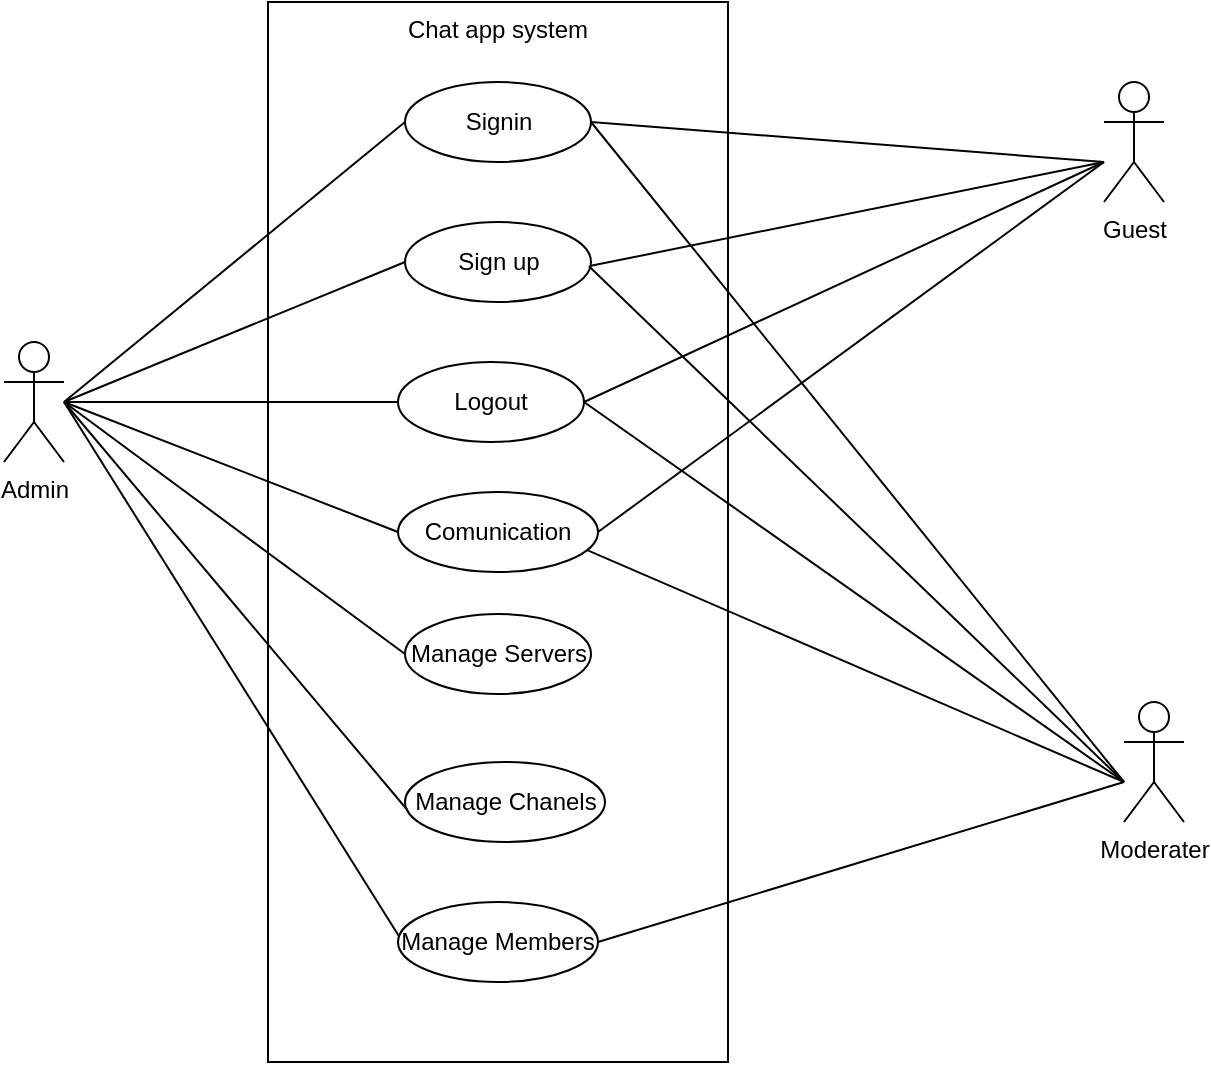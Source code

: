 <mxfile version="24.3.1" type="github" pages="5">
  <diagram name="Page-1" id="TuDSuHo26Y--UJRAe4W-">
    <mxGraphModel dx="1432" dy="1969" grid="1" gridSize="10" guides="1" tooltips="1" connect="1" arrows="1" fold="1" page="1" pageScale="1" pageWidth="827" pageHeight="1169" math="0" shadow="0">
      <root>
        <mxCell id="0" />
        <mxCell id="1" parent="0" />
        <mxCell id="jBE3chYI3oBZTWURmn2F-3" value="Chat app system" style="rounded=0;html=1;horizontal=1;verticalAlign=top;align=center;whiteSpace=wrap;" vertex="1" parent="1">
          <mxGeometry x="222" y="-930" width="230" height="530" as="geometry" />
        </mxCell>
        <mxCell id="jBE3chYI3oBZTWURmn2F-4" value="Signin" style="ellipse;whiteSpace=wrap;html=1;" vertex="1" parent="1">
          <mxGeometry x="290.5" y="-890" width="93" height="40" as="geometry" />
        </mxCell>
        <mxCell id="jBE3chYI3oBZTWURmn2F-5" value="Sign up" style="ellipse;whiteSpace=wrap;html=1;" vertex="1" parent="1">
          <mxGeometry x="290.5" y="-820" width="93" height="40" as="geometry" />
        </mxCell>
        <mxCell id="jBE3chYI3oBZTWURmn2F-6" value="Logout" style="ellipse;whiteSpace=wrap;html=1;" vertex="1" parent="1">
          <mxGeometry x="287" y="-750" width="93" height="40" as="geometry" />
        </mxCell>
        <mxCell id="jBE3chYI3oBZTWURmn2F-7" value="Manage Servers" style="ellipse;whiteSpace=wrap;html=1;" vertex="1" parent="1">
          <mxGeometry x="290.5" y="-624" width="93" height="40" as="geometry" />
        </mxCell>
        <mxCell id="jBE3chYI3oBZTWURmn2F-8" value="Manage Chanels" style="ellipse;whiteSpace=wrap;html=1;" vertex="1" parent="1">
          <mxGeometry x="290.5" y="-550" width="100" height="40" as="geometry" />
        </mxCell>
        <mxCell id="jBE3chYI3oBZTWURmn2F-9" value="Manage Members" style="ellipse;whiteSpace=wrap;html=1;" vertex="1" parent="1">
          <mxGeometry x="287" y="-480" width="100" height="40" as="geometry" />
        </mxCell>
        <mxCell id="jBE3chYI3oBZTWURmn2F-10" value="Comunication" style="ellipse;whiteSpace=wrap;html=1;" vertex="1" parent="1">
          <mxGeometry x="287" y="-685" width="100" height="40" as="geometry" />
        </mxCell>
        <mxCell id="jBE3chYI3oBZTWURmn2F-11" value="Admin" style="shape=umlActor;verticalLabelPosition=bottom;verticalAlign=top;html=1;outlineConnect=0;" vertex="1" parent="1">
          <mxGeometry x="90" y="-760" width="30" height="60" as="geometry" />
        </mxCell>
        <mxCell id="jBE3chYI3oBZTWURmn2F-16" value="" style="endArrow=none;html=1;rounded=0;entryX=0;entryY=0.5;entryDx=0;entryDy=0;" edge="1" parent="1" target="jBE3chYI3oBZTWURmn2F-4">
          <mxGeometry width="50" height="50" relative="1" as="geometry">
            <mxPoint x="120" y="-730" as="sourcePoint" />
            <mxPoint x="370" y="-680" as="targetPoint" />
          </mxGeometry>
        </mxCell>
        <mxCell id="jBE3chYI3oBZTWURmn2F-17" value="" style="endArrow=none;html=1;rounded=0;entryX=0;entryY=0.5;entryDx=0;entryDy=0;" edge="1" parent="1" target="jBE3chYI3oBZTWURmn2F-5">
          <mxGeometry width="50" height="50" relative="1" as="geometry">
            <mxPoint x="120" y="-730" as="sourcePoint" />
            <mxPoint x="370" y="-680" as="targetPoint" />
          </mxGeometry>
        </mxCell>
        <mxCell id="jBE3chYI3oBZTWURmn2F-18" value="" style="endArrow=none;html=1;rounded=0;entryX=0;entryY=0.5;entryDx=0;entryDy=0;" edge="1" parent="1" source="jBE3chYI3oBZTWURmn2F-11" target="jBE3chYI3oBZTWURmn2F-6">
          <mxGeometry width="50" height="50" relative="1" as="geometry">
            <mxPoint x="130" y="-726" as="sourcePoint" />
            <mxPoint x="301" y="-790" as="targetPoint" />
          </mxGeometry>
        </mxCell>
        <mxCell id="jBE3chYI3oBZTWURmn2F-19" value="" style="endArrow=none;html=1;rounded=0;entryX=0;entryY=0.5;entryDx=0;entryDy=0;" edge="1" parent="1" target="jBE3chYI3oBZTWURmn2F-10">
          <mxGeometry width="50" height="50" relative="1" as="geometry">
            <mxPoint x="120" y="-730" as="sourcePoint" />
            <mxPoint x="297" y="-720" as="targetPoint" />
          </mxGeometry>
        </mxCell>
        <mxCell id="jBE3chYI3oBZTWURmn2F-20" value="" style="endArrow=none;html=1;rounded=0;entryX=0;entryY=0.5;entryDx=0;entryDy=0;" edge="1" parent="1" target="jBE3chYI3oBZTWURmn2F-7">
          <mxGeometry width="50" height="50" relative="1" as="geometry">
            <mxPoint x="120" y="-730" as="sourcePoint" />
            <mxPoint x="297" y="-655" as="targetPoint" />
          </mxGeometry>
        </mxCell>
        <mxCell id="jBE3chYI3oBZTWURmn2F-21" value="" style="endArrow=none;html=1;rounded=0;entryX=0.013;entryY=0.603;entryDx=0;entryDy=0;entryPerimeter=0;" edge="1" parent="1" target="jBE3chYI3oBZTWURmn2F-8">
          <mxGeometry width="50" height="50" relative="1" as="geometry">
            <mxPoint x="120" y="-730" as="sourcePoint" />
            <mxPoint x="300" y="-594" as="targetPoint" />
          </mxGeometry>
        </mxCell>
        <mxCell id="jBE3chYI3oBZTWURmn2F-22" value="" style="endArrow=none;html=1;rounded=0;entryX=0.005;entryY=0.427;entryDx=0;entryDy=0;entryPerimeter=0;" edge="1" parent="1" target="jBE3chYI3oBZTWURmn2F-9">
          <mxGeometry width="50" height="50" relative="1" as="geometry">
            <mxPoint x="120" y="-730" as="sourcePoint" />
            <mxPoint x="302" y="-516" as="targetPoint" />
          </mxGeometry>
        </mxCell>
        <mxCell id="jBE3chYI3oBZTWURmn2F-23" value="Guest" style="shape=umlActor;verticalLabelPosition=bottom;verticalAlign=top;html=1;outlineConnect=0;" vertex="1" parent="1">
          <mxGeometry x="640" y="-890" width="30" height="60" as="geometry" />
        </mxCell>
        <mxCell id="jBE3chYI3oBZTWURmn2F-24" value="Moderater" style="shape=umlActor;verticalLabelPosition=bottom;verticalAlign=top;html=1;outlineConnect=0;" vertex="1" parent="1">
          <mxGeometry x="650" y="-580" width="30" height="60" as="geometry" />
        </mxCell>
        <mxCell id="jBE3chYI3oBZTWURmn2F-25" value="" style="endArrow=none;html=1;rounded=0;exitX=1;exitY=0.5;exitDx=0;exitDy=0;" edge="1" parent="1" source="jBE3chYI3oBZTWURmn2F-4">
          <mxGeometry width="50" height="50" relative="1" as="geometry">
            <mxPoint x="490" y="-760" as="sourcePoint" />
            <mxPoint x="640" y="-850" as="targetPoint" />
          </mxGeometry>
        </mxCell>
        <mxCell id="jBE3chYI3oBZTWURmn2F-26" value="" style="endArrow=none;html=1;rounded=0;exitX=0.999;exitY=0.548;exitDx=0;exitDy=0;exitPerimeter=0;" edge="1" parent="1" source="jBE3chYI3oBZTWURmn2F-5">
          <mxGeometry width="50" height="50" relative="1" as="geometry">
            <mxPoint x="393" y="-860" as="sourcePoint" />
            <mxPoint x="640" y="-850" as="targetPoint" />
          </mxGeometry>
        </mxCell>
        <mxCell id="jBE3chYI3oBZTWURmn2F-27" value="" style="endArrow=none;html=1;rounded=0;exitX=1;exitY=0.5;exitDx=0;exitDy=0;" edge="1" parent="1" source="jBE3chYI3oBZTWURmn2F-6">
          <mxGeometry width="50" height="50" relative="1" as="geometry">
            <mxPoint x="403" y="-850" as="sourcePoint" />
            <mxPoint x="640" y="-850" as="targetPoint" />
          </mxGeometry>
        </mxCell>
        <mxCell id="jBE3chYI3oBZTWURmn2F-28" value="" style="endArrow=none;html=1;rounded=0;exitX=1;exitY=0.5;exitDx=0;exitDy=0;" edge="1" parent="1" source="jBE3chYI3oBZTWURmn2F-10">
          <mxGeometry width="50" height="50" relative="1" as="geometry">
            <mxPoint x="390" y="-720" as="sourcePoint" />
            <mxPoint x="640" y="-850" as="targetPoint" />
          </mxGeometry>
        </mxCell>
        <mxCell id="jBE3chYI3oBZTWURmn2F-29" value="" style="endArrow=none;html=1;rounded=0;exitX=1;exitY=0.5;exitDx=0;exitDy=0;" edge="1" parent="1" source="jBE3chYI3oBZTWURmn2F-9">
          <mxGeometry width="50" height="50" relative="1" as="geometry">
            <mxPoint x="420" y="-570" as="sourcePoint" />
            <mxPoint x="650" y="-540" as="targetPoint" />
          </mxGeometry>
        </mxCell>
        <mxCell id="jBE3chYI3oBZTWURmn2F-32" value="" style="endArrow=none;html=1;rounded=0;exitX=0.943;exitY=0.724;exitDx=0;exitDy=0;exitPerimeter=0;" edge="1" parent="1" source="jBE3chYI3oBZTWURmn2F-10">
          <mxGeometry width="50" height="50" relative="1" as="geometry">
            <mxPoint x="420" y="-720" as="sourcePoint" />
            <mxPoint x="650" y="-540" as="targetPoint" />
          </mxGeometry>
        </mxCell>
        <mxCell id="jBE3chYI3oBZTWURmn2F-33" value="" style="endArrow=none;html=1;rounded=0;exitX=1;exitY=0.5;exitDx=0;exitDy=0;" edge="1" parent="1" source="jBE3chYI3oBZTWURmn2F-6">
          <mxGeometry width="50" height="50" relative="1" as="geometry">
            <mxPoint x="420" y="-720" as="sourcePoint" />
            <mxPoint x="650" y="-540" as="targetPoint" />
          </mxGeometry>
        </mxCell>
        <mxCell id="jBE3chYI3oBZTWURmn2F-34" value="" style="endArrow=none;html=1;rounded=0;exitX=0.989;exitY=0.553;exitDx=0;exitDy=0;exitPerimeter=0;" edge="1" parent="1" source="jBE3chYI3oBZTWURmn2F-5">
          <mxGeometry width="50" height="50" relative="1" as="geometry">
            <mxPoint x="390" y="-790" as="sourcePoint" />
            <mxPoint x="650" y="-540" as="targetPoint" />
          </mxGeometry>
        </mxCell>
        <mxCell id="jBE3chYI3oBZTWURmn2F-35" value="" style="endArrow=none;html=1;rounded=0;exitX=1;exitY=0.5;exitDx=0;exitDy=0;" edge="1" parent="1" source="jBE3chYI3oBZTWURmn2F-4">
          <mxGeometry width="50" height="50" relative="1" as="geometry">
            <mxPoint x="460" y="-680" as="sourcePoint" />
            <mxPoint x="650" y="-540" as="targetPoint" />
          </mxGeometry>
        </mxCell>
      </root>
    </mxGraphModel>
  </diagram>
  <diagram id="k6De1z_93QQsk7nZm_4J" name="Page-2">
    <mxGraphModel dx="1373" dy="1936" grid="1" gridSize="10" guides="1" tooltips="1" connect="1" arrows="1" fold="1" page="1" pageScale="1" pageWidth="827" pageHeight="1169" math="0" shadow="0">
      <root>
        <mxCell id="0" />
        <mxCell id="1" parent="0" />
        <mxCell id="HXAvsPD5YMpDM4ftjybx-1" value="Manage Servers" style="rounded=0;html=1;horizontal=1;verticalAlign=top;align=center;whiteSpace=wrap;" vertex="1" parent="1">
          <mxGeometry x="222" y="-900" width="230" height="240" as="geometry" />
        </mxCell>
        <mxCell id="HXAvsPD5YMpDM4ftjybx-2" value="Create Server" style="ellipse;whiteSpace=wrap;html=1;" vertex="1" parent="1">
          <mxGeometry x="290.5" y="-870" width="93" height="40" as="geometry" />
        </mxCell>
        <mxCell id="HXAvsPD5YMpDM4ftjybx-3" value="Edit server" style="ellipse;whiteSpace=wrap;html=1;" vertex="1" parent="1">
          <mxGeometry x="290.5" y="-800" width="93" height="40" as="geometry" />
        </mxCell>
        <mxCell id="HXAvsPD5YMpDM4ftjybx-4" value="Delete server" style="ellipse;whiteSpace=wrap;html=1;" vertex="1" parent="1">
          <mxGeometry x="290.5" y="-730" width="93" height="40" as="geometry" />
        </mxCell>
        <mxCell id="HXAvsPD5YMpDM4ftjybx-9" value="Admin" style="shape=umlActor;verticalLabelPosition=bottom;verticalAlign=top;html=1;outlineConnect=0;" vertex="1" parent="1">
          <mxGeometry x="90" y="-760" width="30" height="60" as="geometry" />
        </mxCell>
        <mxCell id="HXAvsPD5YMpDM4ftjybx-10" value="" style="endArrow=none;html=1;rounded=0;entryX=0;entryY=0.5;entryDx=0;entryDy=0;" edge="1" parent="1" target="HXAvsPD5YMpDM4ftjybx-2">
          <mxGeometry width="50" height="50" relative="1" as="geometry">
            <mxPoint x="120" y="-730" as="sourcePoint" />
            <mxPoint x="370" y="-680" as="targetPoint" />
          </mxGeometry>
        </mxCell>
        <mxCell id="HXAvsPD5YMpDM4ftjybx-11" value="" style="endArrow=none;html=1;rounded=0;entryX=0;entryY=0.5;entryDx=0;entryDy=0;" edge="1" parent="1" target="HXAvsPD5YMpDM4ftjybx-3">
          <mxGeometry width="50" height="50" relative="1" as="geometry">
            <mxPoint x="120" y="-730" as="sourcePoint" />
            <mxPoint x="370" y="-680" as="targetPoint" />
          </mxGeometry>
        </mxCell>
        <mxCell id="HXAvsPD5YMpDM4ftjybx-12" value="" style="endArrow=none;html=1;rounded=0;entryX=0;entryY=0.5;entryDx=0;entryDy=0;" edge="1" parent="1" source="HXAvsPD5YMpDM4ftjybx-9" target="HXAvsPD5YMpDM4ftjybx-4">
          <mxGeometry width="50" height="50" relative="1" as="geometry">
            <mxPoint x="130" y="-726" as="sourcePoint" />
            <mxPoint x="301" y="-790" as="targetPoint" />
          </mxGeometry>
        </mxCell>
      </root>
    </mxGraphModel>
  </diagram>
  <diagram id="2nhllXLra-6Vj_98stFz" name="Page-3">
    <mxGraphModel dx="1373" dy="1936" grid="1" gridSize="10" guides="1" tooltips="1" connect="1" arrows="1" fold="1" page="1" pageScale="1" pageWidth="827" pageHeight="1169" math="0" shadow="0">
      <root>
        <mxCell id="0" />
        <mxCell id="1" parent="0" />
        <mxCell id="pumiFzmDb8rvEAISeD19-1" value="Manage chanels" style="rounded=0;html=1;horizontal=1;verticalAlign=top;align=center;whiteSpace=wrap;" vertex="1" parent="1">
          <mxGeometry x="292" y="-800" width="230" height="240" as="geometry" />
        </mxCell>
        <mxCell id="pumiFzmDb8rvEAISeD19-2" value="Create chanel" style="ellipse;whiteSpace=wrap;html=1;" vertex="1" parent="1">
          <mxGeometry x="360.5" y="-770" width="93" height="40" as="geometry" />
        </mxCell>
        <mxCell id="pumiFzmDb8rvEAISeD19-3" value="Edit chanel" style="ellipse;whiteSpace=wrap;html=1;" vertex="1" parent="1">
          <mxGeometry x="360.5" y="-700" width="93" height="40" as="geometry" />
        </mxCell>
        <mxCell id="pumiFzmDb8rvEAISeD19-4" value="Delete chanel" style="ellipse;whiteSpace=wrap;html=1;" vertex="1" parent="1">
          <mxGeometry x="360.5" y="-630" width="93" height="40" as="geometry" />
        </mxCell>
        <mxCell id="pumiFzmDb8rvEAISeD19-5" value="Admin" style="shape=umlActor;verticalLabelPosition=bottom;verticalAlign=top;html=1;outlineConnect=0;" vertex="1" parent="1">
          <mxGeometry x="160" y="-710" width="30" height="60" as="geometry" />
        </mxCell>
        <mxCell id="pumiFzmDb8rvEAISeD19-6" value="" style="endArrow=none;html=1;rounded=0;entryX=0;entryY=0.5;entryDx=0;entryDy=0;" edge="1" parent="1" target="pumiFzmDb8rvEAISeD19-2" source="pumiFzmDb8rvEAISeD19-5">
          <mxGeometry width="50" height="50" relative="1" as="geometry">
            <mxPoint x="190" y="-630" as="sourcePoint" />
            <mxPoint x="440" y="-580" as="targetPoint" />
          </mxGeometry>
        </mxCell>
        <mxCell id="pumiFzmDb8rvEAISeD19-7" value="" style="endArrow=none;html=1;rounded=0;entryX=0;entryY=0.5;entryDx=0;entryDy=0;" edge="1" parent="1" target="pumiFzmDb8rvEAISeD19-3" source="pumiFzmDb8rvEAISeD19-5">
          <mxGeometry width="50" height="50" relative="1" as="geometry">
            <mxPoint x="190" y="-630" as="sourcePoint" />
            <mxPoint x="440" y="-580" as="targetPoint" />
          </mxGeometry>
        </mxCell>
        <mxCell id="pumiFzmDb8rvEAISeD19-8" value="" style="endArrow=none;html=1;rounded=0;entryX=0;entryY=0.5;entryDx=0;entryDy=0;" edge="1" parent="1" source="pumiFzmDb8rvEAISeD19-5" target="pumiFzmDb8rvEAISeD19-4">
          <mxGeometry width="50" height="50" relative="1" as="geometry">
            <mxPoint x="200" y="-626" as="sourcePoint" />
            <mxPoint x="371" y="-690" as="targetPoint" />
          </mxGeometry>
        </mxCell>
        <mxCell id="pumiFzmDb8rvEAISeD19-9" value="Moderater" style="shape=umlActor;verticalLabelPosition=bottom;verticalAlign=top;html=1;outlineConnect=0;" vertex="1" parent="1">
          <mxGeometry x="570" y="-710" width="30" height="60" as="geometry" />
        </mxCell>
        <mxCell id="pumiFzmDb8rvEAISeD19-10" value="" style="endArrow=none;html=1;rounded=0;entryX=0;entryY=0.333;entryDx=0;entryDy=0;exitX=1;exitY=0.5;exitDx=0;exitDy=0;entryPerimeter=0;" edge="1" parent="1" source="pumiFzmDb8rvEAISeD19-2" target="pumiFzmDb8rvEAISeD19-9">
          <mxGeometry width="50" height="50" relative="1" as="geometry">
            <mxPoint x="600" y="-630" as="sourcePoint" />
            <mxPoint x="770" y="-750" as="targetPoint" />
          </mxGeometry>
        </mxCell>
        <mxCell id="pumiFzmDb8rvEAISeD19-11" value="" style="endArrow=none;html=1;rounded=0;exitX=1;exitY=0.5;exitDx=0;exitDy=0;" edge="1" parent="1" source="pumiFzmDb8rvEAISeD19-3" target="pumiFzmDb8rvEAISeD19-9">
          <mxGeometry width="50" height="50" relative="1" as="geometry">
            <mxPoint x="600" y="-630" as="sourcePoint" />
            <mxPoint x="560" y="-680" as="targetPoint" />
          </mxGeometry>
        </mxCell>
        <mxCell id="pumiFzmDb8rvEAISeD19-12" value="" style="endArrow=none;html=1;rounded=0;exitX=1;exitY=0.5;exitDx=0;exitDy=0;" edge="1" parent="1" source="pumiFzmDb8rvEAISeD19-4" target="pumiFzmDb8rvEAISeD19-9">
          <mxGeometry width="50" height="50" relative="1" as="geometry">
            <mxPoint x="610" y="-626" as="sourcePoint" />
            <mxPoint x="770" y="-610" as="targetPoint" />
          </mxGeometry>
        </mxCell>
      </root>
    </mxGraphModel>
  </diagram>
  <diagram id="PxIYnnvLtWsQRnq9uIZp" name="Page-4">
    <mxGraphModel dx="784" dy="1607" grid="1" gridSize="10" guides="1" tooltips="1" connect="1" arrows="1" fold="1" page="1" pageScale="1" pageWidth="827" pageHeight="1169" math="0" shadow="0">
      <root>
        <mxCell id="0" />
        <mxCell id="1" parent="0" />
        <mxCell id="Qq8YXL3rnGvPAIapbvS8-1" value="Manage member" style="rounded=0;html=1;horizontal=1;verticalAlign=top;align=center;whiteSpace=wrap;" vertex="1" parent="1">
          <mxGeometry x="292" y="-740" width="230" height="240" as="geometry" />
        </mxCell>
        <mxCell id="Qq8YXL3rnGvPAIapbvS8-2" value="Invite member" style="ellipse;whiteSpace=wrap;html=1;" vertex="1" parent="1">
          <mxGeometry x="360.5" y="-710" width="93" height="40" as="geometry" />
        </mxCell>
        <mxCell id="Qq8YXL3rnGvPAIapbvS8-3" value="Kick member" style="ellipse;whiteSpace=wrap;html=1;" vertex="1" parent="1">
          <mxGeometry x="360.5" y="-640" width="93" height="40" as="geometry" />
        </mxCell>
        <mxCell id="Qq8YXL3rnGvPAIapbvS8-4" value="Change role" style="ellipse;whiteSpace=wrap;html=1;" vertex="1" parent="1">
          <mxGeometry x="360.5" y="-570" width="93" height="40" as="geometry" />
        </mxCell>
        <mxCell id="Qq8YXL3rnGvPAIapbvS8-5" value="Admin" style="shape=umlActor;verticalLabelPosition=bottom;verticalAlign=top;html=1;outlineConnect=0;" vertex="1" parent="1">
          <mxGeometry x="160" y="-650" width="30" height="60" as="geometry" />
        </mxCell>
        <mxCell id="Qq8YXL3rnGvPAIapbvS8-6" value="" style="endArrow=none;html=1;rounded=0;entryX=0;entryY=0.5;entryDx=0;entryDy=0;" edge="1" parent="1" source="Qq8YXL3rnGvPAIapbvS8-5" target="Qq8YXL3rnGvPAIapbvS8-2">
          <mxGeometry width="50" height="50" relative="1" as="geometry">
            <mxPoint x="190" y="-570" as="sourcePoint" />
            <mxPoint x="440" y="-520" as="targetPoint" />
          </mxGeometry>
        </mxCell>
        <mxCell id="Qq8YXL3rnGvPAIapbvS8-7" value="" style="endArrow=none;html=1;rounded=0;entryX=0;entryY=0.5;entryDx=0;entryDy=0;" edge="1" parent="1" source="Qq8YXL3rnGvPAIapbvS8-5" target="Qq8YXL3rnGvPAIapbvS8-3">
          <mxGeometry width="50" height="50" relative="1" as="geometry">
            <mxPoint x="190" y="-570" as="sourcePoint" />
            <mxPoint x="440" y="-520" as="targetPoint" />
          </mxGeometry>
        </mxCell>
        <mxCell id="Qq8YXL3rnGvPAIapbvS8-8" value="" style="endArrow=none;html=1;rounded=0;entryX=0;entryY=0.5;entryDx=0;entryDy=0;" edge="1" parent="1" source="Qq8YXL3rnGvPAIapbvS8-5" target="Qq8YXL3rnGvPAIapbvS8-4">
          <mxGeometry width="50" height="50" relative="1" as="geometry">
            <mxPoint x="200" y="-566" as="sourcePoint" />
            <mxPoint x="371" y="-630" as="targetPoint" />
          </mxGeometry>
        </mxCell>
        <mxCell id="Qq8YXL3rnGvPAIapbvS8-9" value="Moderater" style="shape=umlActor;verticalLabelPosition=bottom;verticalAlign=top;html=1;outlineConnect=0;" vertex="1" parent="1">
          <mxGeometry x="570" y="-650" width="30" height="60" as="geometry" />
        </mxCell>
        <mxCell id="Qq8YXL3rnGvPAIapbvS8-10" value="" style="endArrow=none;html=1;rounded=0;entryX=0;entryY=0.333;entryDx=0;entryDy=0;exitX=1;exitY=0.5;exitDx=0;exitDy=0;entryPerimeter=0;" edge="1" parent="1" source="Qq8YXL3rnGvPAIapbvS8-2" target="Qq8YXL3rnGvPAIapbvS8-9">
          <mxGeometry width="50" height="50" relative="1" as="geometry">
            <mxPoint x="600" y="-570" as="sourcePoint" />
            <mxPoint x="770" y="-690" as="targetPoint" />
          </mxGeometry>
        </mxCell>
      </root>
    </mxGraphModel>
  </diagram>
  <diagram id="vn2wSCmR2ZAs1XNoSqeG" name="Page-5">
    <mxGraphModel dx="1136" dy="1803" grid="1" gridSize="10" guides="1" tooltips="1" connect="1" arrows="1" fold="1" page="1" pageScale="1" pageWidth="827" pageHeight="1169" math="0" shadow="0">
      <root>
        <mxCell id="0" />
        <mxCell id="1" parent="0" />
        <mxCell id="tXt3o2RoG_ZHRER9DkCI-1" value="Comunication" style="rounded=0;html=1;horizontal=1;verticalAlign=top;align=center;whiteSpace=wrap;" vertex="1" parent="1">
          <mxGeometry x="222" y="-930" width="230" height="530" as="geometry" />
        </mxCell>
        <mxCell id="tXt3o2RoG_ZHRER9DkCI-2" value="Send message" style="ellipse;whiteSpace=wrap;html=1;" vertex="1" parent="1">
          <mxGeometry x="290.5" y="-890" width="93" height="40" as="geometry" />
        </mxCell>
        <mxCell id="tXt3o2RoG_ZHRER9DkCI-3" value="Edit message" style="ellipse;whiteSpace=wrap;html=1;" vertex="1" parent="1">
          <mxGeometry x="290.5" y="-820" width="93" height="40" as="geometry" />
        </mxCell>
        <mxCell id="tXt3o2RoG_ZHRER9DkCI-4" value="Delete message" style="ellipse;whiteSpace=wrap;html=1;" vertex="1" parent="1">
          <mxGeometry x="287" y="-750" width="93" height="40" as="geometry" />
        </mxCell>
        <mxCell id="tXt3o2RoG_ZHRER9DkCI-5" value="Audio call" style="ellipse;whiteSpace=wrap;html=1;" vertex="1" parent="1">
          <mxGeometry x="290.5" y="-624" width="93" height="40" as="geometry" />
        </mxCell>
        <mxCell id="tXt3o2RoG_ZHRER9DkCI-6" value="Video call" style="ellipse;whiteSpace=wrap;html=1;" vertex="1" parent="1">
          <mxGeometry x="290.5" y="-550" width="100" height="40" as="geometry" />
        </mxCell>
        <mxCell id="tXt3o2RoG_ZHRER9DkCI-7" value="Manage Members" style="ellipse;whiteSpace=wrap;html=1;" vertex="1" parent="1">
          <mxGeometry x="287" y="-480" width="100" height="40" as="geometry" />
        </mxCell>
        <mxCell id="tXt3o2RoG_ZHRER9DkCI-8" value="File Upload" style="ellipse;whiteSpace=wrap;html=1;" vertex="1" parent="1">
          <mxGeometry x="287" y="-685" width="100" height="40" as="geometry" />
        </mxCell>
        <mxCell id="tXt3o2RoG_ZHRER9DkCI-9" value="User" style="shape=umlActor;verticalLabelPosition=bottom;verticalAlign=top;html=1;outlineConnect=0;" vertex="1" parent="1">
          <mxGeometry x="90" y="-760" width="30" height="60" as="geometry" />
        </mxCell>
        <mxCell id="tXt3o2RoG_ZHRER9DkCI-10" value="" style="endArrow=none;html=1;rounded=0;entryX=0;entryY=0.5;entryDx=0;entryDy=0;" edge="1" parent="1" target="tXt3o2RoG_ZHRER9DkCI-2">
          <mxGeometry width="50" height="50" relative="1" as="geometry">
            <mxPoint x="120" y="-730" as="sourcePoint" />
            <mxPoint x="370" y="-680" as="targetPoint" />
          </mxGeometry>
        </mxCell>
        <mxCell id="tXt3o2RoG_ZHRER9DkCI-11" value="" style="endArrow=none;html=1;rounded=0;entryX=0;entryY=0.5;entryDx=0;entryDy=0;" edge="1" parent="1" target="tXt3o2RoG_ZHRER9DkCI-3">
          <mxGeometry width="50" height="50" relative="1" as="geometry">
            <mxPoint x="120" y="-730" as="sourcePoint" />
            <mxPoint x="370" y="-680" as="targetPoint" />
          </mxGeometry>
        </mxCell>
        <mxCell id="tXt3o2RoG_ZHRER9DkCI-12" value="" style="endArrow=none;html=1;rounded=0;entryX=0;entryY=0.5;entryDx=0;entryDy=0;" edge="1" parent="1" source="tXt3o2RoG_ZHRER9DkCI-9" target="tXt3o2RoG_ZHRER9DkCI-4">
          <mxGeometry width="50" height="50" relative="1" as="geometry">
            <mxPoint x="130" y="-726" as="sourcePoint" />
            <mxPoint x="301" y="-790" as="targetPoint" />
          </mxGeometry>
        </mxCell>
        <mxCell id="tXt3o2RoG_ZHRER9DkCI-13" value="" style="endArrow=none;html=1;rounded=0;entryX=0;entryY=0.5;entryDx=0;entryDy=0;" edge="1" parent="1" target="tXt3o2RoG_ZHRER9DkCI-8">
          <mxGeometry width="50" height="50" relative="1" as="geometry">
            <mxPoint x="120" y="-730" as="sourcePoint" />
            <mxPoint x="297" y="-720" as="targetPoint" />
          </mxGeometry>
        </mxCell>
        <mxCell id="tXt3o2RoG_ZHRER9DkCI-14" value="" style="endArrow=none;html=1;rounded=0;entryX=0;entryY=0.5;entryDx=0;entryDy=0;" edge="1" parent="1" target="tXt3o2RoG_ZHRER9DkCI-5">
          <mxGeometry width="50" height="50" relative="1" as="geometry">
            <mxPoint x="120" y="-730" as="sourcePoint" />
            <mxPoint x="297" y="-655" as="targetPoint" />
          </mxGeometry>
        </mxCell>
        <mxCell id="tXt3o2RoG_ZHRER9DkCI-15" value="" style="endArrow=none;html=1;rounded=0;entryX=0.013;entryY=0.603;entryDx=0;entryDy=0;entryPerimeter=0;" edge="1" parent="1" target="tXt3o2RoG_ZHRER9DkCI-6">
          <mxGeometry width="50" height="50" relative="1" as="geometry">
            <mxPoint x="120" y="-730" as="sourcePoint" />
            <mxPoint x="300" y="-594" as="targetPoint" />
          </mxGeometry>
        </mxCell>
        <mxCell id="tXt3o2RoG_ZHRER9DkCI-16" value="" style="endArrow=none;html=1;rounded=0;entryX=0.005;entryY=0.427;entryDx=0;entryDy=0;entryPerimeter=0;" edge="1" parent="1" target="tXt3o2RoG_ZHRER9DkCI-7">
          <mxGeometry width="50" height="50" relative="1" as="geometry">
            <mxPoint x="120" y="-730" as="sourcePoint" />
            <mxPoint x="302" y="-516" as="targetPoint" />
          </mxGeometry>
        </mxCell>
      </root>
    </mxGraphModel>
  </diagram>
</mxfile>
